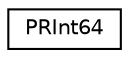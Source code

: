 digraph "类继承关系图"
{
  edge [fontname="Helvetica",fontsize="10",labelfontname="Helvetica",labelfontsize="10"];
  node [fontname="Helvetica",fontsize="10",shape=record];
  rankdir="LR";
  Node0 [label="PRInt64",height=0.2,width=0.4,color="black", fillcolor="white", style="filled",URL="$struct_p_r_int64.html"];
}
